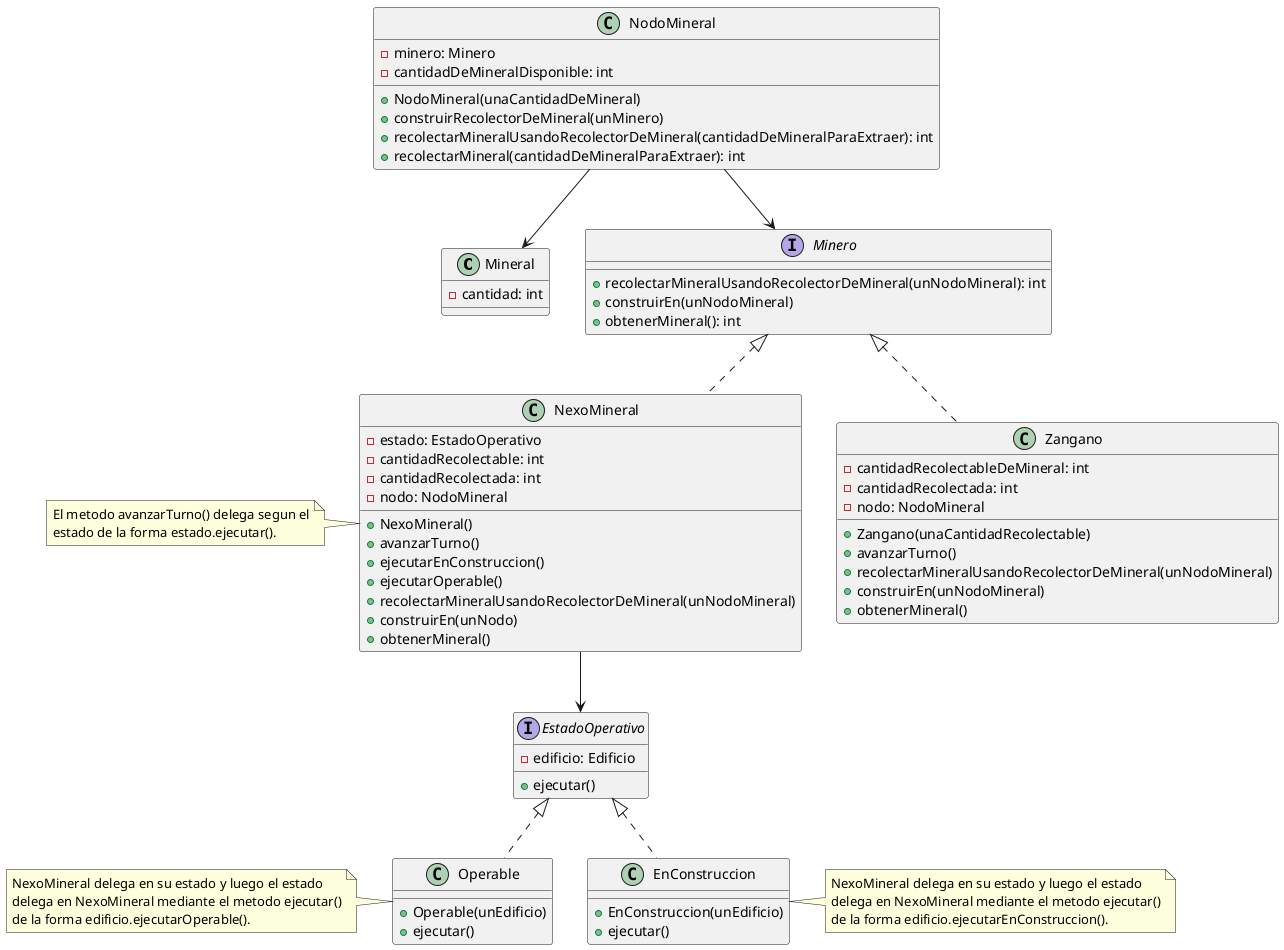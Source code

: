 @startuml

class Mineral{
    -cantidad: int
}

class NodoMineral{
	-minero: Minero
	-cantidadDeMineralDisponible: int
	+NodoMineral(unaCantidadDeMineral)
	+construirRecolectorDeMineral(unMinero)
	+recolectarMineralUsandoRecolectorDeMineral(cantidadDeMineralParaExtraer): int
	+recolectarMineral(cantidadDeMineralParaExtraer): int
}

interface Minero{
	+recolectarMineralUsandoRecolectorDeMineral(unNodoMineral): int
	+construirEn(unNodoMineral)
	+obtenerMineral(): int
}

class NexoMineral{
	-estado: EstadoOperativo
	-cantidadRecolectable: int
	-cantidadRecolectada: int
	-nodo: NodoMineral
	+NexoMineral()
	+avanzarTurno()
	+ejecutarEnConstruccion()
	+ejecutarOperable()
	+recolectarMineralUsandoRecolectorDeMineral(unNodoMineral)
	+construirEn(unNodo)
	+obtenerMineral()
}

note left: El metodo avanzarTurno() delega segun el\nestado de la forma estado.ejecutar().

interface EstadoOperativo{
    -edificio: Edificio
    +ejecutar()
}

class Operable{
    +Operable(unEdificio)
    +ejecutar()
}

note left: NexoMineral delega en su estado y luego el estado\ndelega en NexoMineral mediante el metodo ejecutar()\nde la forma edificio.ejecutarOperable().

class EnConstruccion{
    +EnConstruccion(unEdificio)
    +ejecutar()
}

note right: NexoMineral delega en su estado y luego el estado\ndelega en NexoMineral mediante el metodo ejecutar()\nde la forma edificio.ejecutarEnConstruccion().

class Zangano{
    -cantidadRecolectableDeMineral: int
    -cantidadRecolectada: int
    -nodo: NodoMineral
    +Zangano(unaCantidadRecolectable)
    +avanzarTurno()
    +recolectarMineralUsandoRecolectorDeMineral(unNodoMineral)
    +construirEn(unNodoMineral)
    +obtenerMineral()
}

NexoMineral --> EstadoOperativo

EstadoOperativo <|.. Operable
EstadoOperativo <|.. EnConstruccion

Minero <|.. NexoMineral
Minero <|.. Zangano

NodoMineral --> Mineral
NodoMineral --> Minero

@enduml